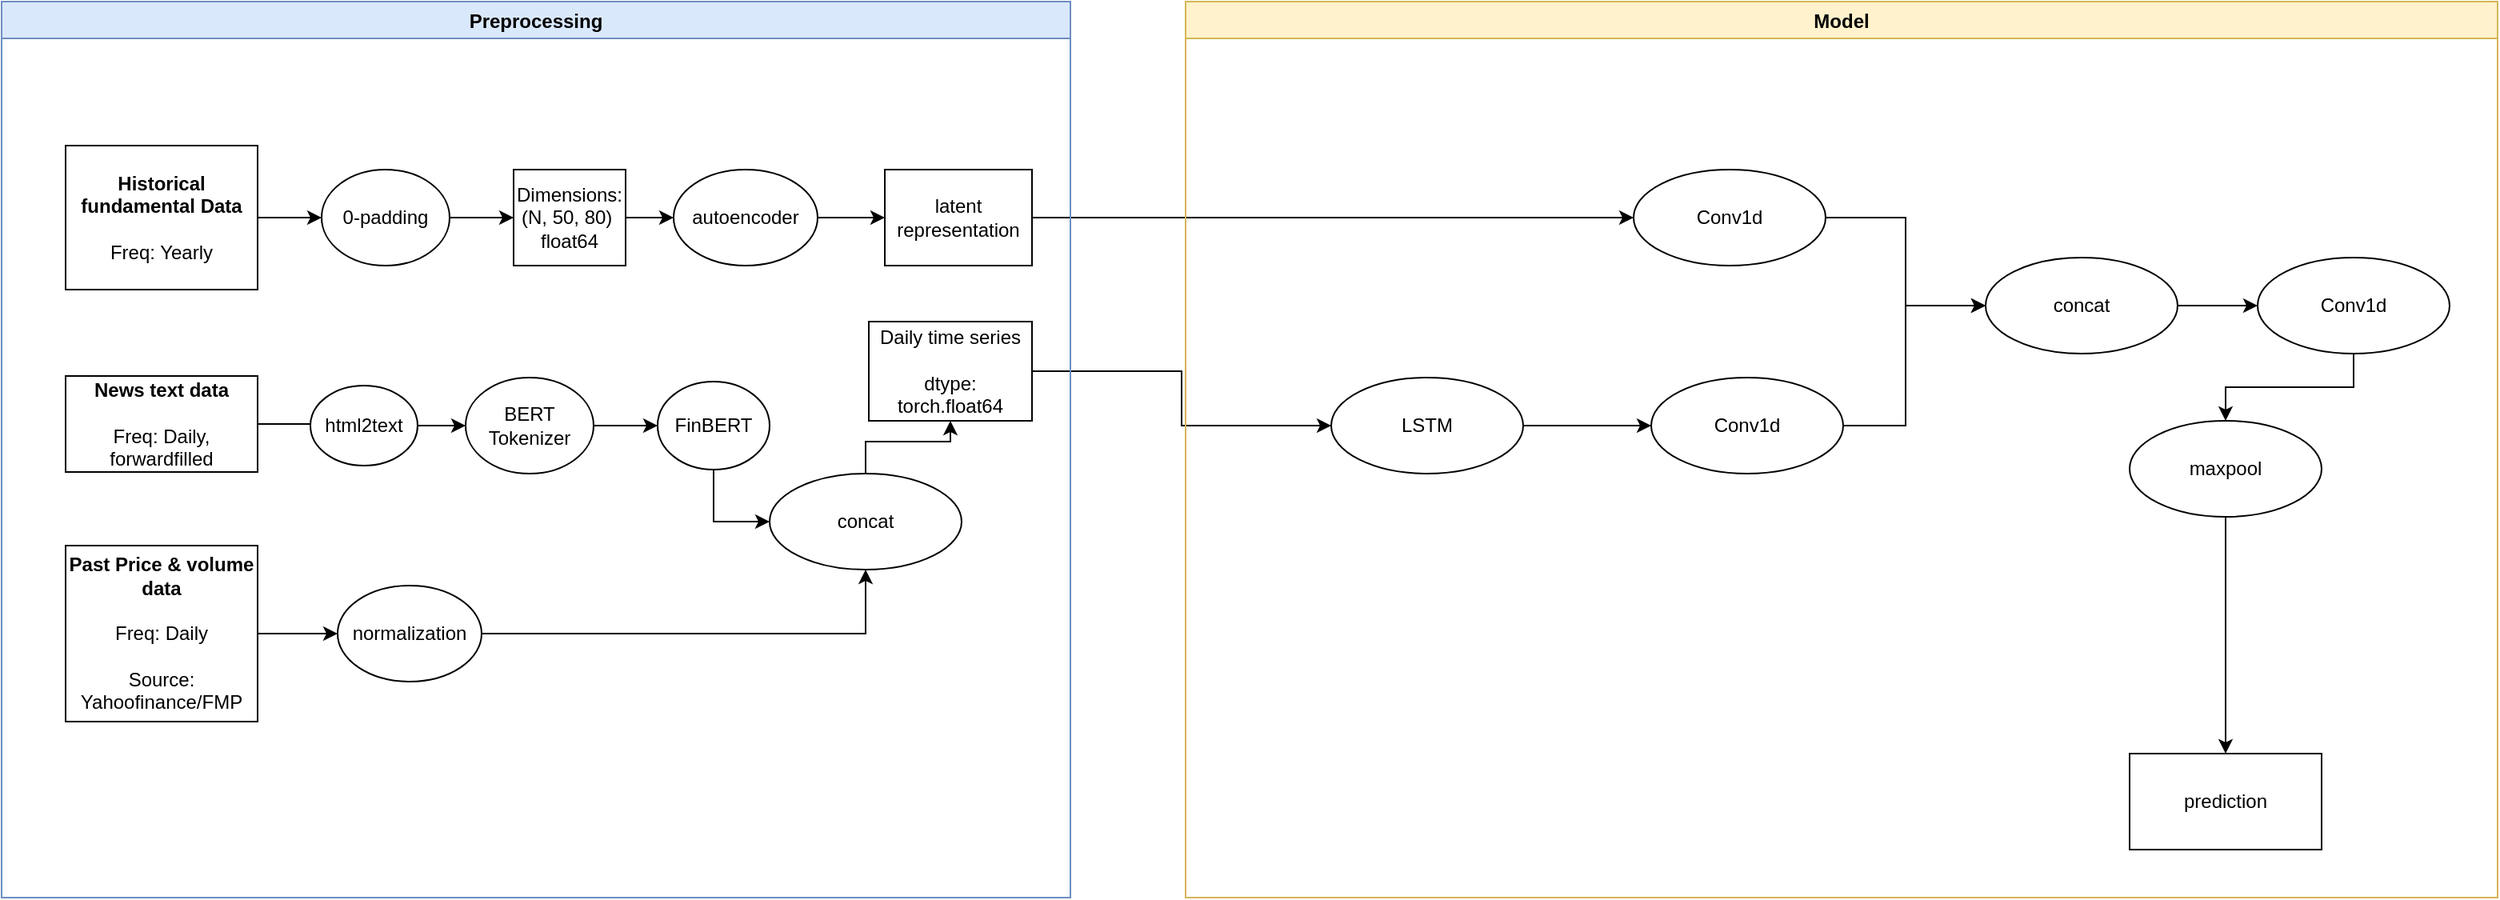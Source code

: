 <mxfile version="20.0.3" type="github">
  <diagram id="FNAxTN_3iXklGNbiLeHc" name="Page-1">
    <mxGraphModel dx="1379" dy="712" grid="1" gridSize="10" guides="1" tooltips="1" connect="1" arrows="1" fold="1" page="1" pageScale="1" pageWidth="850" pageHeight="1100" math="0" shadow="0">
      <root>
        <mxCell id="0" />
        <mxCell id="1" parent="0" />
        <mxCell id="85didcNxIVd2ZYdAyxNC-13" value="" style="edgeStyle=orthogonalEdgeStyle;rounded=0;orthogonalLoop=1;jettySize=auto;html=1;" parent="1" source="85didcNxIVd2ZYdAyxNC-1" target="85didcNxIVd2ZYdAyxNC-12" edge="1">
          <mxGeometry relative="1" as="geometry" />
        </mxCell>
        <mxCell id="85didcNxIVd2ZYdAyxNC-1" value="&lt;b&gt;Past Price &amp;amp; volume data&lt;br&gt;&lt;/b&gt;&lt;br&gt;Freq: Daily&lt;br&gt;&lt;br&gt;Source: Yahoofinance/FMP" style="rounded=0;whiteSpace=wrap;html=1;" parent="1" vertex="1">
          <mxGeometry x="70" y="440" width="120" height="110" as="geometry" />
        </mxCell>
        <mxCell id="85didcNxIVd2ZYdAyxNC-24" value="" style="edgeStyle=orthogonalEdgeStyle;rounded=0;orthogonalLoop=1;jettySize=auto;html=1;" parent="1" source="85didcNxIVd2ZYdAyxNC-2" target="85didcNxIVd2ZYdAyxNC-23" edge="1">
          <mxGeometry relative="1" as="geometry" />
        </mxCell>
        <mxCell id="85didcNxIVd2ZYdAyxNC-2" value="&lt;b&gt;Historical fundamental Data&lt;/b&gt;&lt;br&gt;&lt;br&gt;Freq: Yearly" style="rounded=0;whiteSpace=wrap;html=1;" parent="1" vertex="1">
          <mxGeometry x="70" y="190" width="120" height="90" as="geometry" />
        </mxCell>
        <mxCell id="85didcNxIVd2ZYdAyxNC-5" value="" style="edgeStyle=orthogonalEdgeStyle;rounded=0;orthogonalLoop=1;jettySize=auto;html=1;" parent="1" source="85didcNxIVd2ZYdAyxNC-3" edge="1">
          <mxGeometry relative="1" as="geometry">
            <mxPoint x="270" y="370" as="targetPoint" />
          </mxGeometry>
        </mxCell>
        <mxCell id="85didcNxIVd2ZYdAyxNC-3" value="&lt;b&gt;News text data&lt;/b&gt;&lt;br&gt;&lt;br&gt;Freq: Daily, forwardfilled" style="rounded=0;whiteSpace=wrap;html=1;" parent="1" vertex="1">
          <mxGeometry x="70" y="334" width="120" height="60" as="geometry" />
        </mxCell>
        <mxCell id="85didcNxIVd2ZYdAyxNC-9" value="" style="edgeStyle=orthogonalEdgeStyle;rounded=0;orthogonalLoop=1;jettySize=auto;html=1;" parent="1" source="85didcNxIVd2ZYdAyxNC-6" target="85didcNxIVd2ZYdAyxNC-8" edge="1">
          <mxGeometry relative="1" as="geometry" />
        </mxCell>
        <mxCell id="85didcNxIVd2ZYdAyxNC-6" value="html2text" style="ellipse;whiteSpace=wrap;html=1;rounded=0;" parent="1" vertex="1">
          <mxGeometry x="223" y="340" width="67" height="50" as="geometry" />
        </mxCell>
        <mxCell id="85didcNxIVd2ZYdAyxNC-15" value="" style="edgeStyle=orthogonalEdgeStyle;rounded=0;orthogonalLoop=1;jettySize=auto;html=1;entryX=0.5;entryY=1;entryDx=0;entryDy=0;" parent="1" source="85didcNxIVd2ZYdAyxNC-12" target="85didcNxIVd2ZYdAyxNC-17" edge="1">
          <mxGeometry relative="1" as="geometry" />
        </mxCell>
        <mxCell id="85didcNxIVd2ZYdAyxNC-12" value="normalization" style="ellipse;whiteSpace=wrap;html=1;rounded=0;" parent="1" vertex="1">
          <mxGeometry x="240" y="465" width="90" height="60" as="geometry" />
        </mxCell>
        <mxCell id="85didcNxIVd2ZYdAyxNC-30" value="" style="edgeStyle=orthogonalEdgeStyle;rounded=0;orthogonalLoop=1;jettySize=auto;html=1;" parent="1" source="85didcNxIVd2ZYdAyxNC-21" target="85didcNxIVd2ZYdAyxNC-29" edge="1">
          <mxGeometry relative="1" as="geometry" />
        </mxCell>
        <mxCell id="85didcNxIVd2ZYdAyxNC-34" value="" style="edgeStyle=orthogonalEdgeStyle;rounded=0;orthogonalLoop=1;jettySize=auto;html=1;" parent="1" source="85didcNxIVd2ZYdAyxNC-25" target="85didcNxIVd2ZYdAyxNC-33" edge="1">
          <mxGeometry relative="1" as="geometry" />
        </mxCell>
        <mxCell id="85didcNxIVd2ZYdAyxNC-32" value="" style="edgeStyle=orthogonalEdgeStyle;rounded=0;orthogonalLoop=1;jettySize=auto;html=1;" parent="1" source="85didcNxIVd2ZYdAyxNC-29" target="85didcNxIVd2ZYdAyxNC-31" edge="1">
          <mxGeometry relative="1" as="geometry" />
        </mxCell>
        <mxCell id="85didcNxIVd2ZYdAyxNC-29" value="LSTM" style="ellipse;whiteSpace=wrap;html=1;rounded=0;" parent="1" vertex="1">
          <mxGeometry x="861" y="335" width="120" height="60" as="geometry" />
        </mxCell>
        <mxCell id="85didcNxIVd2ZYdAyxNC-38" value="" style="edgeStyle=orthogonalEdgeStyle;rounded=0;orthogonalLoop=1;jettySize=auto;html=1;entryX=0;entryY=0.5;entryDx=0;entryDy=0;" parent="1" source="85didcNxIVd2ZYdAyxNC-31" target="85didcNxIVd2ZYdAyxNC-35" edge="1">
          <mxGeometry relative="1" as="geometry">
            <mxPoint x="1310" y="290" as="targetPoint" />
            <Array as="points">
              <mxPoint x="1220" y="365" />
              <mxPoint x="1220" y="290" />
            </Array>
          </mxGeometry>
        </mxCell>
        <mxCell id="85didcNxIVd2ZYdAyxNC-31" value="Conv1d" style="ellipse;whiteSpace=wrap;html=1;rounded=0;" parent="1" vertex="1">
          <mxGeometry x="1061" y="335" width="120" height="60" as="geometry" />
        </mxCell>
        <mxCell id="85didcNxIVd2ZYdAyxNC-36" value="" style="edgeStyle=orthogonalEdgeStyle;rounded=0;orthogonalLoop=1;jettySize=auto;html=1;" parent="1" source="85didcNxIVd2ZYdAyxNC-33" target="85didcNxIVd2ZYdAyxNC-35" edge="1">
          <mxGeometry relative="1" as="geometry" />
        </mxCell>
        <mxCell id="85didcNxIVd2ZYdAyxNC-33" value="Conv1d" style="ellipse;whiteSpace=wrap;html=1;rounded=0;" parent="1" vertex="1">
          <mxGeometry x="1050" y="205" width="120" height="60" as="geometry" />
        </mxCell>
        <mxCell id="85didcNxIVd2ZYdAyxNC-41" value="" style="edgeStyle=orthogonalEdgeStyle;rounded=0;orthogonalLoop=1;jettySize=auto;html=1;" parent="1" source="85didcNxIVd2ZYdAyxNC-35" target="85didcNxIVd2ZYdAyxNC-40" edge="1">
          <mxGeometry relative="1" as="geometry" />
        </mxCell>
        <mxCell id="85didcNxIVd2ZYdAyxNC-35" value="concat" style="ellipse;whiteSpace=wrap;html=1;rounded=0;" parent="1" vertex="1">
          <mxGeometry x="1270" y="260" width="120" height="60" as="geometry" />
        </mxCell>
        <mxCell id="85didcNxIVd2ZYdAyxNC-39" value="Preprocessing" style="swimlane;fillColor=#dae8fc;strokeColor=#6c8ebf;" parent="1" vertex="1">
          <mxGeometry x="30" y="100" width="668" height="560" as="geometry" />
        </mxCell>
        <mxCell id="85didcNxIVd2ZYdAyxNC-8" value="BERT Tokenizer" style="ellipse;whiteSpace=wrap;html=1;rounded=0;" parent="85didcNxIVd2ZYdAyxNC-39" vertex="1">
          <mxGeometry x="290" y="235" width="80" height="60" as="geometry" />
        </mxCell>
        <mxCell id="SlRXcpWh59kvIgN_GhmR-5" value="" style="edgeStyle=orthogonalEdgeStyle;rounded=0;orthogonalLoop=1;jettySize=auto;html=1;entryX=0;entryY=0.5;entryDx=0;entryDy=0;" edge="1" parent="85didcNxIVd2ZYdAyxNC-39" source="SlRXcpWh59kvIgN_GhmR-2" target="85didcNxIVd2ZYdAyxNC-17">
          <mxGeometry relative="1" as="geometry">
            <mxPoint x="580" y="290" as="targetPoint" />
          </mxGeometry>
        </mxCell>
        <mxCell id="SlRXcpWh59kvIgN_GhmR-2" value="FinBERT" style="ellipse;whiteSpace=wrap;html=1;rounded=0;" vertex="1" parent="85didcNxIVd2ZYdAyxNC-39">
          <mxGeometry x="410" y="237.5" width="70" height="55" as="geometry" />
        </mxCell>
        <mxCell id="SlRXcpWh59kvIgN_GhmR-3" value="" style="edgeStyle=orthogonalEdgeStyle;rounded=0;orthogonalLoop=1;jettySize=auto;html=1;" edge="1" parent="85didcNxIVd2ZYdAyxNC-39" source="85didcNxIVd2ZYdAyxNC-8" target="SlRXcpWh59kvIgN_GhmR-2">
          <mxGeometry relative="1" as="geometry" />
        </mxCell>
        <mxCell id="85didcNxIVd2ZYdAyxNC-17" value="concat" style="ellipse;whiteSpace=wrap;html=1;rounded=0;" parent="85didcNxIVd2ZYdAyxNC-39" vertex="1">
          <mxGeometry x="480" y="295" width="120" height="60" as="geometry" />
        </mxCell>
        <mxCell id="SlRXcpWh59kvIgN_GhmR-6" value="autoencoder" style="ellipse;whiteSpace=wrap;html=1;rounded=0;" vertex="1" parent="85didcNxIVd2ZYdAyxNC-39">
          <mxGeometry x="420" y="105" width="90" height="60" as="geometry" />
        </mxCell>
        <mxCell id="85didcNxIVd2ZYdAyxNC-25" value="latent representation" style="whiteSpace=wrap;html=1;rounded=0;" parent="85didcNxIVd2ZYdAyxNC-39" vertex="1">
          <mxGeometry x="552" y="105" width="92" height="60" as="geometry" />
        </mxCell>
        <mxCell id="85didcNxIVd2ZYdAyxNC-23" value="0-padding" style="ellipse;whiteSpace=wrap;html=1;rounded=0;" parent="85didcNxIVd2ZYdAyxNC-39" vertex="1">
          <mxGeometry x="200" y="105" width="80" height="60" as="geometry" />
        </mxCell>
        <mxCell id="SlRXcpWh59kvIgN_GhmR-7" value="" style="edgeStyle=orthogonalEdgeStyle;rounded=0;orthogonalLoop=1;jettySize=auto;html=1;" edge="1" parent="85didcNxIVd2ZYdAyxNC-39" source="85didcNxIVd2ZYdAyxNC-23" target="SlRXcpWh59kvIgN_GhmR-6">
          <mxGeometry relative="1" as="geometry" />
        </mxCell>
        <mxCell id="SlRXcpWh59kvIgN_GhmR-9" value="Dimensions:&lt;br&gt;(N, 50, 80)&amp;nbsp;&lt;br&gt;float64" style="whiteSpace=wrap;html=1;rounded=0;" vertex="1" parent="85didcNxIVd2ZYdAyxNC-39">
          <mxGeometry x="320" y="105" width="70" height="60" as="geometry" />
        </mxCell>
        <mxCell id="SlRXcpWh59kvIgN_GhmR-10" value="" style="edgeStyle=orthogonalEdgeStyle;rounded=0;orthogonalLoop=1;jettySize=auto;html=1;" edge="1" parent="85didcNxIVd2ZYdAyxNC-39" source="85didcNxIVd2ZYdAyxNC-23" target="SlRXcpWh59kvIgN_GhmR-9">
          <mxGeometry relative="1" as="geometry" />
        </mxCell>
        <mxCell id="SlRXcpWh59kvIgN_GhmR-12" value="" style="edgeStyle=orthogonalEdgeStyle;rounded=0;orthogonalLoop=1;jettySize=auto;html=1;entryX=0;entryY=0.5;entryDx=0;entryDy=0;" edge="1" parent="85didcNxIVd2ZYdAyxNC-39" source="SlRXcpWh59kvIgN_GhmR-6" target="85didcNxIVd2ZYdAyxNC-25">
          <mxGeometry relative="1" as="geometry">
            <mxPoint x="540" y="140" as="targetPoint" />
          </mxGeometry>
        </mxCell>
        <mxCell id="85didcNxIVd2ZYdAyxNC-21" value="Daily time series&lt;br&gt;&lt;br&gt;dtype: torch.float64" style="whiteSpace=wrap;html=1;rounded=0;" parent="85didcNxIVd2ZYdAyxNC-39" vertex="1">
          <mxGeometry x="542" y="200" width="102" height="62" as="geometry" />
        </mxCell>
        <mxCell id="85didcNxIVd2ZYdAyxNC-22" value="" style="edgeStyle=orthogonalEdgeStyle;rounded=0;orthogonalLoop=1;jettySize=auto;html=1;" parent="85didcNxIVd2ZYdAyxNC-39" source="85didcNxIVd2ZYdAyxNC-17" target="85didcNxIVd2ZYdAyxNC-21" edge="1">
          <mxGeometry relative="1" as="geometry" />
        </mxCell>
        <mxCell id="85didcNxIVd2ZYdAyxNC-43" value="" style="edgeStyle=orthogonalEdgeStyle;rounded=0;orthogonalLoop=1;jettySize=auto;html=1;" parent="1" source="85didcNxIVd2ZYdAyxNC-40" target="85didcNxIVd2ZYdAyxNC-42" edge="1">
          <mxGeometry relative="1" as="geometry" />
        </mxCell>
        <mxCell id="85didcNxIVd2ZYdAyxNC-40" value="Conv1d" style="ellipse;whiteSpace=wrap;html=1;rounded=0;" parent="1" vertex="1">
          <mxGeometry x="1440" y="260" width="120" height="60" as="geometry" />
        </mxCell>
        <mxCell id="85didcNxIVd2ZYdAyxNC-45" value="" style="edgeStyle=orthogonalEdgeStyle;rounded=0;orthogonalLoop=1;jettySize=auto;html=1;" parent="1" source="85didcNxIVd2ZYdAyxNC-42" edge="1">
          <mxGeometry relative="1" as="geometry">
            <mxPoint x="1420" y="570" as="targetPoint" />
          </mxGeometry>
        </mxCell>
        <mxCell id="85didcNxIVd2ZYdAyxNC-51" value="Model" style="swimlane;fillColor=#fff2cc;strokeColor=#d6b656;" parent="1" vertex="1">
          <mxGeometry x="770" y="100" width="820" height="560" as="geometry" />
        </mxCell>
        <mxCell id="85didcNxIVd2ZYdAyxNC-42" value="maxpool" style="ellipse;whiteSpace=wrap;html=1;rounded=0;" parent="85didcNxIVd2ZYdAyxNC-51" vertex="1">
          <mxGeometry x="590" y="262" width="120" height="60" as="geometry" />
        </mxCell>
        <mxCell id="85didcNxIVd2ZYdAyxNC-46" value="prediction" style="rounded=0;whiteSpace=wrap;html=1;" parent="85didcNxIVd2ZYdAyxNC-51" vertex="1">
          <mxGeometry x="590" y="470" width="120" height="60" as="geometry" />
        </mxCell>
      </root>
    </mxGraphModel>
  </diagram>
</mxfile>
